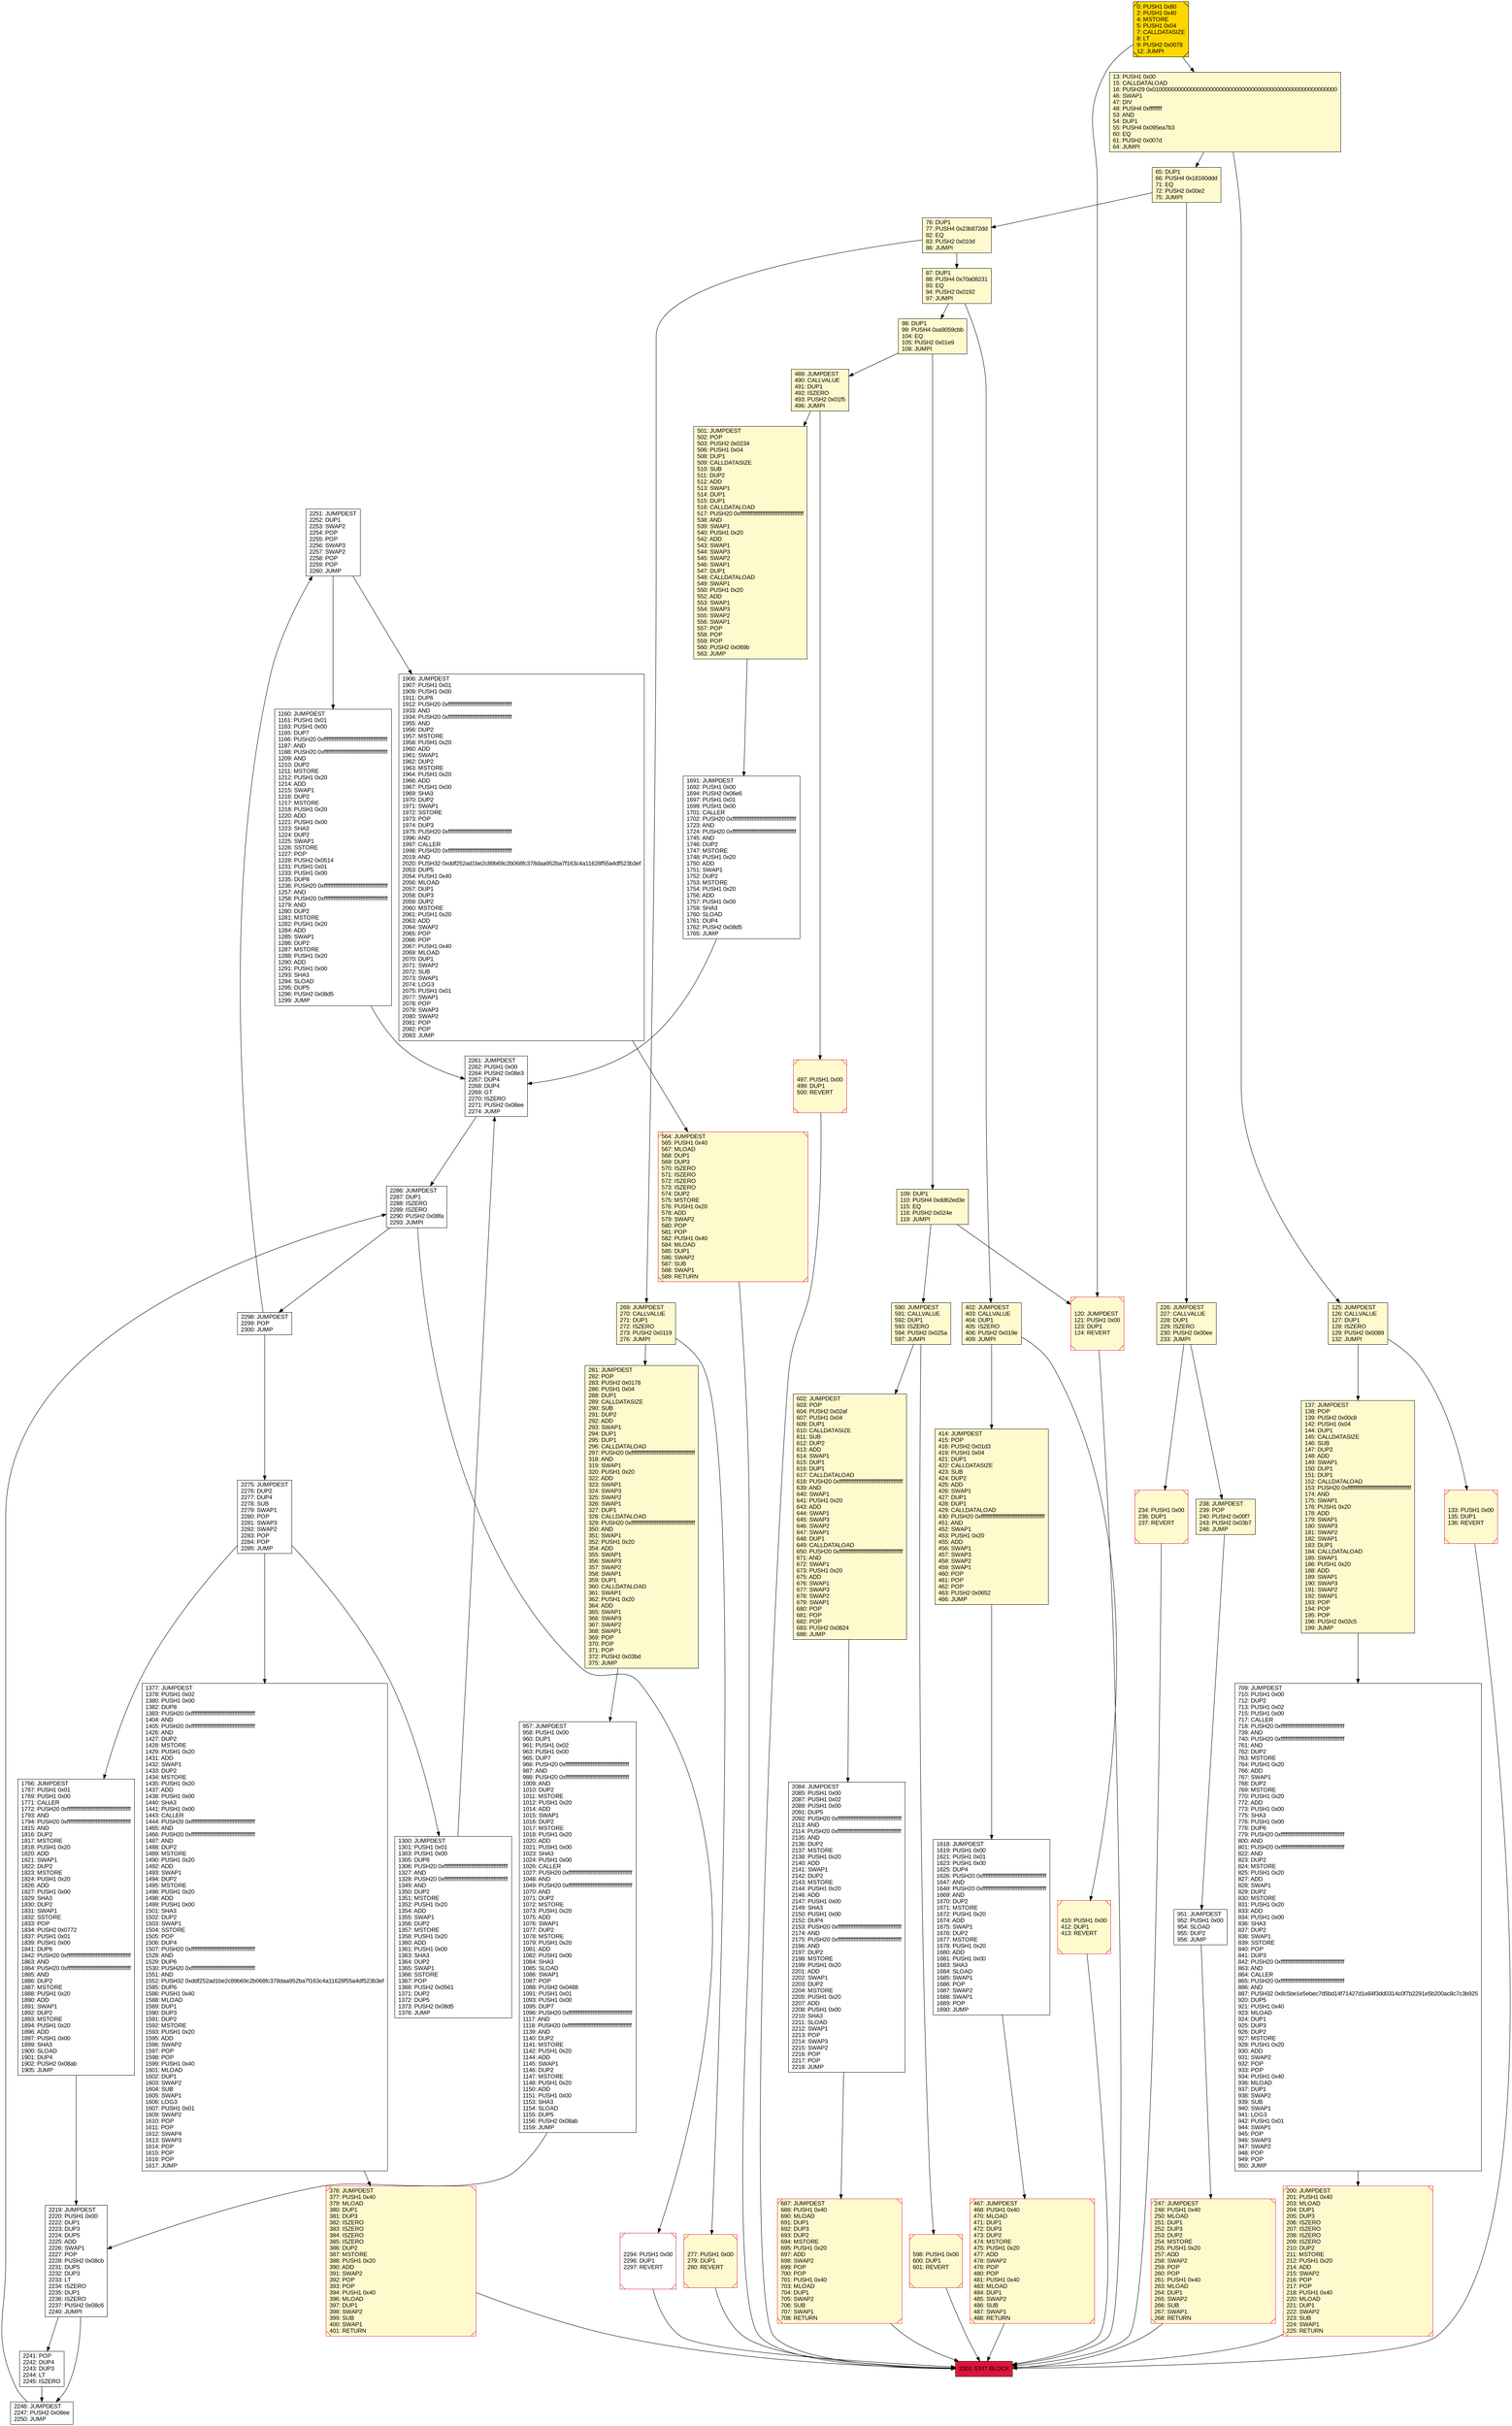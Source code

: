 digraph G {
bgcolor=transparent rankdir=UD;
node [shape=box style=filled color=black fillcolor=white fontname=arial fontcolor=black];
709 [label="709: JUMPDEST\l710: PUSH1 0x00\l712: DUP2\l713: PUSH1 0x02\l715: PUSH1 0x00\l717: CALLER\l718: PUSH20 0xffffffffffffffffffffffffffffffffffffffff\l739: AND\l740: PUSH20 0xffffffffffffffffffffffffffffffffffffffff\l761: AND\l762: DUP2\l763: MSTORE\l764: PUSH1 0x20\l766: ADD\l767: SWAP1\l768: DUP2\l769: MSTORE\l770: PUSH1 0x20\l772: ADD\l773: PUSH1 0x00\l775: SHA3\l776: PUSH1 0x00\l778: DUP6\l779: PUSH20 0xffffffffffffffffffffffffffffffffffffffff\l800: AND\l801: PUSH20 0xffffffffffffffffffffffffffffffffffffffff\l822: AND\l823: DUP2\l824: MSTORE\l825: PUSH1 0x20\l827: ADD\l828: SWAP1\l829: DUP2\l830: MSTORE\l831: PUSH1 0x20\l833: ADD\l834: PUSH1 0x00\l836: SHA3\l837: DUP2\l838: SWAP1\l839: SSTORE\l840: POP\l841: DUP3\l842: PUSH20 0xffffffffffffffffffffffffffffffffffffffff\l863: AND\l864: CALLER\l865: PUSH20 0xffffffffffffffffffffffffffffffffffffffff\l886: AND\l887: PUSH32 0x8c5be1e5ebec7d5bd14f71427d1e84f3dd0314c0f7b2291e5b200ac8c7c3b925\l920: DUP5\l921: PUSH1 0x40\l923: MLOAD\l924: DUP1\l925: DUP3\l926: DUP2\l927: MSTORE\l928: PUSH1 0x20\l930: ADD\l931: SWAP2\l932: POP\l933: POP\l934: PUSH1 0x40\l936: MLOAD\l937: DUP1\l938: SWAP2\l939: SUB\l940: SWAP1\l941: LOG3\l942: PUSH1 0x01\l944: SWAP1\l945: POP\l946: SWAP3\l947: SWAP2\l948: POP\l949: POP\l950: JUMP\l" ];
951 [label="951: JUMPDEST\l952: PUSH1 0x00\l954: SLOAD\l955: DUP2\l956: JUMP\l" ];
564 [label="564: JUMPDEST\l565: PUSH1 0x40\l567: MLOAD\l568: DUP1\l569: DUP3\l570: ISZERO\l571: ISZERO\l572: ISZERO\l573: ISZERO\l574: DUP2\l575: MSTORE\l576: PUSH1 0x20\l578: ADD\l579: SWAP2\l580: POP\l581: POP\l582: PUSH1 0x40\l584: MLOAD\l585: DUP1\l586: SWAP2\l587: SUB\l588: SWAP1\l589: RETURN\l" fillcolor=lemonchiffon shape=Msquare color=crimson ];
2219 [label="2219: JUMPDEST\l2220: PUSH1 0x00\l2222: DUP1\l2223: DUP3\l2224: DUP5\l2225: ADD\l2226: SWAP1\l2227: POP\l2228: PUSH2 0x08cb\l2231: DUP5\l2232: DUP3\l2233: LT\l2234: ISZERO\l2235: DUP1\l2236: ISZERO\l2237: PUSH2 0x08c6\l2240: JUMPI\l" ];
238 [label="238: JUMPDEST\l239: POP\l240: PUSH2 0x00f7\l243: PUSH2 0x03b7\l246: JUMP\l" fillcolor=lemonchiffon ];
76 [label="76: DUP1\l77: PUSH4 0x23b872dd\l82: EQ\l83: PUSH2 0x010d\l86: JUMPI\l" fillcolor=lemonchiffon ];
2286 [label="2286: JUMPDEST\l2287: DUP1\l2288: ISZERO\l2289: ISZERO\l2290: PUSH2 0x08fa\l2293: JUMPI\l" ];
687 [label="687: JUMPDEST\l688: PUSH1 0x40\l690: MLOAD\l691: DUP1\l692: DUP3\l693: DUP2\l694: MSTORE\l695: PUSH1 0x20\l697: ADD\l698: SWAP2\l699: POP\l700: POP\l701: PUSH1 0x40\l703: MLOAD\l704: DUP1\l705: SWAP2\l706: SUB\l707: SWAP1\l708: RETURN\l" fillcolor=lemonchiffon shape=Msquare color=crimson ];
1766 [label="1766: JUMPDEST\l1767: PUSH1 0x01\l1769: PUSH1 0x00\l1771: CALLER\l1772: PUSH20 0xffffffffffffffffffffffffffffffffffffffff\l1793: AND\l1794: PUSH20 0xffffffffffffffffffffffffffffffffffffffff\l1815: AND\l1816: DUP2\l1817: MSTORE\l1818: PUSH1 0x20\l1820: ADD\l1821: SWAP1\l1822: DUP2\l1823: MSTORE\l1824: PUSH1 0x20\l1826: ADD\l1827: PUSH1 0x00\l1829: SHA3\l1830: DUP2\l1831: SWAP1\l1832: SSTORE\l1833: POP\l1834: PUSH2 0x0772\l1837: PUSH1 0x01\l1839: PUSH1 0x00\l1841: DUP6\l1842: PUSH20 0xffffffffffffffffffffffffffffffffffffffff\l1863: AND\l1864: PUSH20 0xffffffffffffffffffffffffffffffffffffffff\l1885: AND\l1886: DUP2\l1887: MSTORE\l1888: PUSH1 0x20\l1890: ADD\l1891: SWAP1\l1892: DUP2\l1893: MSTORE\l1894: PUSH1 0x20\l1896: ADD\l1897: PUSH1 0x00\l1899: SHA3\l1900: SLOAD\l1901: DUP4\l1902: PUSH2 0x08ab\l1905: JUMP\l" ];
2241 [label="2241: POP\l2242: DUP4\l2243: DUP3\l2244: LT\l2245: ISZERO\l" ];
133 [label="133: PUSH1 0x00\l135: DUP1\l136: REVERT\l" fillcolor=lemonchiffon shape=Msquare color=crimson ];
2261 [label="2261: JUMPDEST\l2262: PUSH1 0x00\l2264: PUSH2 0x08e3\l2267: DUP4\l2268: DUP4\l2269: GT\l2270: ISZERO\l2271: PUSH2 0x08ee\l2274: JUMP\l" ];
2251 [label="2251: JUMPDEST\l2252: DUP1\l2253: SWAP2\l2254: POP\l2255: POP\l2256: SWAP3\l2257: SWAP2\l2258: POP\l2259: POP\l2260: JUMP\l" ];
87 [label="87: DUP1\l88: PUSH4 0x70a08231\l93: EQ\l94: PUSH2 0x0192\l97: JUMPI\l" fillcolor=lemonchiffon ];
1618 [label="1618: JUMPDEST\l1619: PUSH1 0x00\l1621: PUSH1 0x01\l1623: PUSH1 0x00\l1625: DUP4\l1626: PUSH20 0xffffffffffffffffffffffffffffffffffffffff\l1647: AND\l1648: PUSH20 0xffffffffffffffffffffffffffffffffffffffff\l1669: AND\l1670: DUP2\l1671: MSTORE\l1672: PUSH1 0x20\l1674: ADD\l1675: SWAP1\l1676: DUP2\l1677: MSTORE\l1678: PUSH1 0x20\l1680: ADD\l1681: PUSH1 0x00\l1683: SHA3\l1684: SLOAD\l1685: SWAP1\l1686: POP\l1687: SWAP2\l1688: SWAP1\l1689: POP\l1690: JUMP\l" ];
1377 [label="1377: JUMPDEST\l1378: PUSH1 0x02\l1380: PUSH1 0x00\l1382: DUP8\l1383: PUSH20 0xffffffffffffffffffffffffffffffffffffffff\l1404: AND\l1405: PUSH20 0xffffffffffffffffffffffffffffffffffffffff\l1426: AND\l1427: DUP2\l1428: MSTORE\l1429: PUSH1 0x20\l1431: ADD\l1432: SWAP1\l1433: DUP2\l1434: MSTORE\l1435: PUSH1 0x20\l1437: ADD\l1438: PUSH1 0x00\l1440: SHA3\l1441: PUSH1 0x00\l1443: CALLER\l1444: PUSH20 0xffffffffffffffffffffffffffffffffffffffff\l1465: AND\l1466: PUSH20 0xffffffffffffffffffffffffffffffffffffffff\l1487: AND\l1488: DUP2\l1489: MSTORE\l1490: PUSH1 0x20\l1492: ADD\l1493: SWAP1\l1494: DUP2\l1495: MSTORE\l1496: PUSH1 0x20\l1498: ADD\l1499: PUSH1 0x00\l1501: SHA3\l1502: DUP2\l1503: SWAP1\l1504: SSTORE\l1505: POP\l1506: DUP4\l1507: PUSH20 0xffffffffffffffffffffffffffffffffffffffff\l1528: AND\l1529: DUP6\l1530: PUSH20 0xffffffffffffffffffffffffffffffffffffffff\l1551: AND\l1552: PUSH32 0xddf252ad1be2c89b69c2b068fc378daa952ba7f163c4a11628f55a4df523b3ef\l1585: DUP6\l1586: PUSH1 0x40\l1588: MLOAD\l1589: DUP1\l1590: DUP3\l1591: DUP2\l1592: MSTORE\l1593: PUSH1 0x20\l1595: ADD\l1596: SWAP2\l1597: POP\l1598: POP\l1599: PUSH1 0x40\l1601: MLOAD\l1602: DUP1\l1603: SWAP2\l1604: SUB\l1605: SWAP1\l1606: LOG3\l1607: PUSH1 0x01\l1609: SWAP2\l1610: POP\l1611: POP\l1612: SWAP4\l1613: SWAP3\l1614: POP\l1615: POP\l1616: POP\l1617: JUMP\l" ];
957 [label="957: JUMPDEST\l958: PUSH1 0x00\l960: DUP1\l961: PUSH1 0x02\l963: PUSH1 0x00\l965: DUP7\l966: PUSH20 0xffffffffffffffffffffffffffffffffffffffff\l987: AND\l988: PUSH20 0xffffffffffffffffffffffffffffffffffffffff\l1009: AND\l1010: DUP2\l1011: MSTORE\l1012: PUSH1 0x20\l1014: ADD\l1015: SWAP1\l1016: DUP2\l1017: MSTORE\l1018: PUSH1 0x20\l1020: ADD\l1021: PUSH1 0x00\l1023: SHA3\l1024: PUSH1 0x00\l1026: CALLER\l1027: PUSH20 0xffffffffffffffffffffffffffffffffffffffff\l1048: AND\l1049: PUSH20 0xffffffffffffffffffffffffffffffffffffffff\l1070: AND\l1071: DUP2\l1072: MSTORE\l1073: PUSH1 0x20\l1075: ADD\l1076: SWAP1\l1077: DUP2\l1078: MSTORE\l1079: PUSH1 0x20\l1081: ADD\l1082: PUSH1 0x00\l1084: SHA3\l1085: SLOAD\l1086: SWAP1\l1087: POP\l1088: PUSH2 0x0488\l1091: PUSH1 0x01\l1093: PUSH1 0x00\l1095: DUP7\l1096: PUSH20 0xffffffffffffffffffffffffffffffffffffffff\l1117: AND\l1118: PUSH20 0xffffffffffffffffffffffffffffffffffffffff\l1139: AND\l1140: DUP2\l1141: MSTORE\l1142: PUSH1 0x20\l1144: ADD\l1145: SWAP1\l1146: DUP2\l1147: MSTORE\l1148: PUSH1 0x20\l1150: ADD\l1151: PUSH1 0x00\l1153: SHA3\l1154: SLOAD\l1155: DUP5\l1156: PUSH2 0x08ab\l1159: JUMP\l" ];
277 [label="277: PUSH1 0x00\l279: DUP1\l280: REVERT\l" fillcolor=lemonchiffon shape=Msquare color=crimson ];
1300 [label="1300: JUMPDEST\l1301: PUSH1 0x01\l1303: PUSH1 0x00\l1305: DUP8\l1306: PUSH20 0xffffffffffffffffffffffffffffffffffffffff\l1327: AND\l1328: PUSH20 0xffffffffffffffffffffffffffffffffffffffff\l1349: AND\l1350: DUP2\l1351: MSTORE\l1352: PUSH1 0x20\l1354: ADD\l1355: SWAP1\l1356: DUP2\l1357: MSTORE\l1358: PUSH1 0x20\l1360: ADD\l1361: PUSH1 0x00\l1363: SHA3\l1364: DUP2\l1365: SWAP1\l1366: SSTORE\l1367: POP\l1368: PUSH2 0x0561\l1371: DUP2\l1372: DUP5\l1373: PUSH2 0x08d5\l1376: JUMP\l" ];
125 [label="125: JUMPDEST\l126: CALLVALUE\l127: DUP1\l128: ISZERO\l129: PUSH2 0x0089\l132: JUMPI\l" fillcolor=lemonchiffon ];
0 [label="0: PUSH1 0x80\l2: PUSH1 0x40\l4: MSTORE\l5: PUSH1 0x04\l7: CALLDATASIZE\l8: LT\l9: PUSH2 0x0078\l12: JUMPI\l" fillcolor=lemonchiffon shape=Msquare fillcolor=gold ];
410 [label="410: PUSH1 0x00\l412: DUP1\l413: REVERT\l" fillcolor=lemonchiffon shape=Msquare color=crimson ];
2084 [label="2084: JUMPDEST\l2085: PUSH1 0x00\l2087: PUSH1 0x02\l2089: PUSH1 0x00\l2091: DUP5\l2092: PUSH20 0xffffffffffffffffffffffffffffffffffffffff\l2113: AND\l2114: PUSH20 0xffffffffffffffffffffffffffffffffffffffff\l2135: AND\l2136: DUP2\l2137: MSTORE\l2138: PUSH1 0x20\l2140: ADD\l2141: SWAP1\l2142: DUP2\l2143: MSTORE\l2144: PUSH1 0x20\l2146: ADD\l2147: PUSH1 0x00\l2149: SHA3\l2150: PUSH1 0x00\l2152: DUP4\l2153: PUSH20 0xffffffffffffffffffffffffffffffffffffffff\l2174: AND\l2175: PUSH20 0xffffffffffffffffffffffffffffffffffffffff\l2196: AND\l2197: DUP2\l2198: MSTORE\l2199: PUSH1 0x20\l2201: ADD\l2202: SWAP1\l2203: DUP2\l2204: MSTORE\l2205: PUSH1 0x20\l2207: ADD\l2208: PUSH1 0x00\l2210: SHA3\l2211: SLOAD\l2212: SWAP1\l2213: POP\l2214: SWAP3\l2215: SWAP2\l2216: POP\l2217: POP\l2218: JUMP\l" ];
501 [label="501: JUMPDEST\l502: POP\l503: PUSH2 0x0234\l506: PUSH1 0x04\l508: DUP1\l509: CALLDATASIZE\l510: SUB\l511: DUP2\l512: ADD\l513: SWAP1\l514: DUP1\l515: DUP1\l516: CALLDATALOAD\l517: PUSH20 0xffffffffffffffffffffffffffffffffffffffff\l538: AND\l539: SWAP1\l540: PUSH1 0x20\l542: ADD\l543: SWAP1\l544: SWAP3\l545: SWAP2\l546: SWAP1\l547: DUP1\l548: CALLDATALOAD\l549: SWAP1\l550: PUSH1 0x20\l552: ADD\l553: SWAP1\l554: SWAP3\l555: SWAP2\l556: SWAP1\l557: POP\l558: POP\l559: POP\l560: PUSH2 0x069b\l563: JUMP\l" fillcolor=lemonchiffon ];
247 [label="247: JUMPDEST\l248: PUSH1 0x40\l250: MLOAD\l251: DUP1\l252: DUP3\l253: DUP2\l254: MSTORE\l255: PUSH1 0x20\l257: ADD\l258: SWAP2\l259: POP\l260: POP\l261: PUSH1 0x40\l263: MLOAD\l264: DUP1\l265: SWAP2\l266: SUB\l267: SWAP1\l268: RETURN\l" fillcolor=lemonchiffon shape=Msquare color=crimson ];
376 [label="376: JUMPDEST\l377: PUSH1 0x40\l379: MLOAD\l380: DUP1\l381: DUP3\l382: ISZERO\l383: ISZERO\l384: ISZERO\l385: ISZERO\l386: DUP2\l387: MSTORE\l388: PUSH1 0x20\l390: ADD\l391: SWAP2\l392: POP\l393: POP\l394: PUSH1 0x40\l396: MLOAD\l397: DUP1\l398: SWAP2\l399: SUB\l400: SWAP1\l401: RETURN\l" fillcolor=lemonchiffon shape=Msquare color=crimson ];
13 [label="13: PUSH1 0x00\l15: CALLDATALOAD\l16: PUSH29 0x0100000000000000000000000000000000000000000000000000000000\l46: SWAP1\l47: DIV\l48: PUSH4 0xffffffff\l53: AND\l54: DUP1\l55: PUSH4 0x095ea7b3\l60: EQ\l61: PUSH2 0x007d\l64: JUMPI\l" fillcolor=lemonchiffon ];
234 [label="234: PUSH1 0x00\l236: DUP1\l237: REVERT\l" fillcolor=lemonchiffon shape=Msquare color=crimson ];
281 [label="281: JUMPDEST\l282: POP\l283: PUSH2 0x0178\l286: PUSH1 0x04\l288: DUP1\l289: CALLDATASIZE\l290: SUB\l291: DUP2\l292: ADD\l293: SWAP1\l294: DUP1\l295: DUP1\l296: CALLDATALOAD\l297: PUSH20 0xffffffffffffffffffffffffffffffffffffffff\l318: AND\l319: SWAP1\l320: PUSH1 0x20\l322: ADD\l323: SWAP1\l324: SWAP3\l325: SWAP2\l326: SWAP1\l327: DUP1\l328: CALLDATALOAD\l329: PUSH20 0xffffffffffffffffffffffffffffffffffffffff\l350: AND\l351: SWAP1\l352: PUSH1 0x20\l354: ADD\l355: SWAP1\l356: SWAP3\l357: SWAP2\l358: SWAP1\l359: DUP1\l360: CALLDATALOAD\l361: SWAP1\l362: PUSH1 0x20\l364: ADD\l365: SWAP1\l366: SWAP3\l367: SWAP2\l368: SWAP1\l369: POP\l370: POP\l371: POP\l372: PUSH2 0x03bd\l375: JUMP\l" fillcolor=lemonchiffon ];
1691 [label="1691: JUMPDEST\l1692: PUSH1 0x00\l1694: PUSH2 0x06e6\l1697: PUSH1 0x01\l1699: PUSH1 0x00\l1701: CALLER\l1702: PUSH20 0xffffffffffffffffffffffffffffffffffffffff\l1723: AND\l1724: PUSH20 0xffffffffffffffffffffffffffffffffffffffff\l1745: AND\l1746: DUP2\l1747: MSTORE\l1748: PUSH1 0x20\l1750: ADD\l1751: SWAP1\l1752: DUP2\l1753: MSTORE\l1754: PUSH1 0x20\l1756: ADD\l1757: PUSH1 0x00\l1759: SHA3\l1760: SLOAD\l1761: DUP4\l1762: PUSH2 0x08d5\l1765: JUMP\l" ];
489 [label="489: JUMPDEST\l490: CALLVALUE\l491: DUP1\l492: ISZERO\l493: PUSH2 0x01f5\l496: JUMPI\l" fillcolor=lemonchiffon ];
497 [label="497: PUSH1 0x00\l499: DUP1\l500: REVERT\l" fillcolor=lemonchiffon shape=Msquare color=crimson ];
414 [label="414: JUMPDEST\l415: POP\l416: PUSH2 0x01d3\l419: PUSH1 0x04\l421: DUP1\l422: CALLDATASIZE\l423: SUB\l424: DUP2\l425: ADD\l426: SWAP1\l427: DUP1\l428: DUP1\l429: CALLDATALOAD\l430: PUSH20 0xffffffffffffffffffffffffffffffffffffffff\l451: AND\l452: SWAP1\l453: PUSH1 0x20\l455: ADD\l456: SWAP1\l457: SWAP3\l458: SWAP2\l459: SWAP1\l460: POP\l461: POP\l462: POP\l463: PUSH2 0x0652\l466: JUMP\l" fillcolor=lemonchiffon ];
2294 [label="2294: PUSH1 0x00\l2296: DUP1\l2297: REVERT\l" shape=Msquare color=crimson ];
402 [label="402: JUMPDEST\l403: CALLVALUE\l404: DUP1\l405: ISZERO\l406: PUSH2 0x019e\l409: JUMPI\l" fillcolor=lemonchiffon ];
2275 [label="2275: JUMPDEST\l2276: DUP2\l2277: DUP4\l2278: SUB\l2279: SWAP1\l2280: POP\l2281: SWAP3\l2282: SWAP2\l2283: POP\l2284: POP\l2285: JUMP\l" ];
1160 [label="1160: JUMPDEST\l1161: PUSH1 0x01\l1163: PUSH1 0x00\l1165: DUP7\l1166: PUSH20 0xffffffffffffffffffffffffffffffffffffffff\l1187: AND\l1188: PUSH20 0xffffffffffffffffffffffffffffffffffffffff\l1209: AND\l1210: DUP2\l1211: MSTORE\l1212: PUSH1 0x20\l1214: ADD\l1215: SWAP1\l1216: DUP2\l1217: MSTORE\l1218: PUSH1 0x20\l1220: ADD\l1221: PUSH1 0x00\l1223: SHA3\l1224: DUP2\l1225: SWAP1\l1226: SSTORE\l1227: POP\l1228: PUSH2 0x0514\l1231: PUSH1 0x01\l1233: PUSH1 0x00\l1235: DUP8\l1236: PUSH20 0xffffffffffffffffffffffffffffffffffffffff\l1257: AND\l1258: PUSH20 0xffffffffffffffffffffffffffffffffffffffff\l1279: AND\l1280: DUP2\l1281: MSTORE\l1282: PUSH1 0x20\l1284: ADD\l1285: SWAP1\l1286: DUP2\l1287: MSTORE\l1288: PUSH1 0x20\l1290: ADD\l1291: PUSH1 0x00\l1293: SHA3\l1294: SLOAD\l1295: DUP5\l1296: PUSH2 0x08d5\l1299: JUMP\l" ];
98 [label="98: DUP1\l99: PUSH4 0xa9059cbb\l104: EQ\l105: PUSH2 0x01e9\l108: JUMPI\l" fillcolor=lemonchiffon ];
2298 [label="2298: JUMPDEST\l2299: POP\l2300: JUMP\l" ];
1906 [label="1906: JUMPDEST\l1907: PUSH1 0x01\l1909: PUSH1 0x00\l1911: DUP6\l1912: PUSH20 0xffffffffffffffffffffffffffffffffffffffff\l1933: AND\l1934: PUSH20 0xffffffffffffffffffffffffffffffffffffffff\l1955: AND\l1956: DUP2\l1957: MSTORE\l1958: PUSH1 0x20\l1960: ADD\l1961: SWAP1\l1962: DUP2\l1963: MSTORE\l1964: PUSH1 0x20\l1966: ADD\l1967: PUSH1 0x00\l1969: SHA3\l1970: DUP2\l1971: SWAP1\l1972: SSTORE\l1973: POP\l1974: DUP3\l1975: PUSH20 0xffffffffffffffffffffffffffffffffffffffff\l1996: AND\l1997: CALLER\l1998: PUSH20 0xffffffffffffffffffffffffffffffffffffffff\l2019: AND\l2020: PUSH32 0xddf252ad1be2c89b69c2b068fc378daa952ba7f163c4a11628f55a4df523b3ef\l2053: DUP5\l2054: PUSH1 0x40\l2056: MLOAD\l2057: DUP1\l2058: DUP3\l2059: DUP2\l2060: MSTORE\l2061: PUSH1 0x20\l2063: ADD\l2064: SWAP2\l2065: POP\l2066: POP\l2067: PUSH1 0x40\l2069: MLOAD\l2070: DUP1\l2071: SWAP2\l2072: SUB\l2073: SWAP1\l2074: LOG3\l2075: PUSH1 0x01\l2077: SWAP1\l2078: POP\l2079: SWAP3\l2080: SWAP2\l2081: POP\l2082: POP\l2083: JUMP\l" ];
467 [label="467: JUMPDEST\l468: PUSH1 0x40\l470: MLOAD\l471: DUP1\l472: DUP3\l473: DUP2\l474: MSTORE\l475: PUSH1 0x20\l477: ADD\l478: SWAP2\l479: POP\l480: POP\l481: PUSH1 0x40\l483: MLOAD\l484: DUP1\l485: SWAP2\l486: SUB\l487: SWAP1\l488: RETURN\l" fillcolor=lemonchiffon shape=Msquare color=crimson ];
269 [label="269: JUMPDEST\l270: CALLVALUE\l271: DUP1\l272: ISZERO\l273: PUSH2 0x0119\l276: JUMPI\l" fillcolor=lemonchiffon ];
137 [label="137: JUMPDEST\l138: POP\l139: PUSH2 0x00c8\l142: PUSH1 0x04\l144: DUP1\l145: CALLDATASIZE\l146: SUB\l147: DUP2\l148: ADD\l149: SWAP1\l150: DUP1\l151: DUP1\l152: CALLDATALOAD\l153: PUSH20 0xffffffffffffffffffffffffffffffffffffffff\l174: AND\l175: SWAP1\l176: PUSH1 0x20\l178: ADD\l179: SWAP1\l180: SWAP3\l181: SWAP2\l182: SWAP1\l183: DUP1\l184: CALLDATALOAD\l185: SWAP1\l186: PUSH1 0x20\l188: ADD\l189: SWAP1\l190: SWAP3\l191: SWAP2\l192: SWAP1\l193: POP\l194: POP\l195: POP\l196: PUSH2 0x02c5\l199: JUMP\l" fillcolor=lemonchiffon ];
226 [label="226: JUMPDEST\l227: CALLVALUE\l228: DUP1\l229: ISZERO\l230: PUSH2 0x00ee\l233: JUMPI\l" fillcolor=lemonchiffon ];
109 [label="109: DUP1\l110: PUSH4 0xdd62ed3e\l115: EQ\l116: PUSH2 0x024e\l119: JUMPI\l" fillcolor=lemonchiffon ];
65 [label="65: DUP1\l66: PUSH4 0x18160ddd\l71: EQ\l72: PUSH2 0x00e2\l75: JUMPI\l" fillcolor=lemonchiffon ];
590 [label="590: JUMPDEST\l591: CALLVALUE\l592: DUP1\l593: ISZERO\l594: PUSH2 0x025a\l597: JUMPI\l" fillcolor=lemonchiffon ];
2246 [label="2246: JUMPDEST\l2247: PUSH2 0x08ee\l2250: JUMP\l" ];
200 [label="200: JUMPDEST\l201: PUSH1 0x40\l203: MLOAD\l204: DUP1\l205: DUP3\l206: ISZERO\l207: ISZERO\l208: ISZERO\l209: ISZERO\l210: DUP2\l211: MSTORE\l212: PUSH1 0x20\l214: ADD\l215: SWAP2\l216: POP\l217: POP\l218: PUSH1 0x40\l220: MLOAD\l221: DUP1\l222: SWAP2\l223: SUB\l224: SWAP1\l225: RETURN\l" fillcolor=lemonchiffon shape=Msquare color=crimson ];
598 [label="598: PUSH1 0x00\l600: DUP1\l601: REVERT\l" fillcolor=lemonchiffon shape=Msquare color=crimson ];
602 [label="602: JUMPDEST\l603: POP\l604: PUSH2 0x02af\l607: PUSH1 0x04\l609: DUP1\l610: CALLDATASIZE\l611: SUB\l612: DUP2\l613: ADD\l614: SWAP1\l615: DUP1\l616: DUP1\l617: CALLDATALOAD\l618: PUSH20 0xffffffffffffffffffffffffffffffffffffffff\l639: AND\l640: SWAP1\l641: PUSH1 0x20\l643: ADD\l644: SWAP1\l645: SWAP3\l646: SWAP2\l647: SWAP1\l648: DUP1\l649: CALLDATALOAD\l650: PUSH20 0xffffffffffffffffffffffffffffffffffffffff\l671: AND\l672: SWAP1\l673: PUSH1 0x20\l675: ADD\l676: SWAP1\l677: SWAP3\l678: SWAP2\l679: SWAP1\l680: POP\l681: POP\l682: POP\l683: PUSH2 0x0824\l686: JUMP\l" fillcolor=lemonchiffon ];
120 [label="120: JUMPDEST\l121: PUSH1 0x00\l123: DUP1\l124: REVERT\l" fillcolor=lemonchiffon shape=Msquare color=crimson ];
2301 [label="2301: EXIT BLOCK\l" fillcolor=crimson ];
120 -> 2301;
590 -> 598;
2298 -> 2275;
65 -> 226;
590 -> 602;
200 -> 2301;
402 -> 414;
501 -> 1691;
598 -> 2301;
238 -> 951;
489 -> 501;
1300 -> 2261;
98 -> 489;
2219 -> 2241;
109 -> 120;
1766 -> 2219;
109 -> 590;
125 -> 133;
467 -> 2301;
489 -> 497;
2084 -> 687;
13 -> 65;
76 -> 87;
2294 -> 2301;
226 -> 234;
497 -> 2301;
269 -> 281;
98 -> 109;
234 -> 2301;
247 -> 2301;
376 -> 2301;
957 -> 2219;
2261 -> 2286;
951 -> 247;
602 -> 2084;
410 -> 2301;
2275 -> 1766;
2286 -> 2298;
0 -> 120;
277 -> 2301;
2286 -> 2294;
269 -> 277;
1618 -> 467;
1906 -> 564;
133 -> 2301;
125 -> 137;
65 -> 76;
137 -> 709;
402 -> 410;
414 -> 1618;
687 -> 2301;
2246 -> 2286;
2275 -> 1377;
76 -> 269;
226 -> 238;
2275 -> 1300;
2241 -> 2246;
1691 -> 2261;
709 -> 200;
564 -> 2301;
1377 -> 376;
281 -> 957;
1160 -> 2261;
2251 -> 1906;
87 -> 98;
2219 -> 2246;
2251 -> 1160;
2298 -> 2251;
0 -> 13;
87 -> 402;
13 -> 125;
}